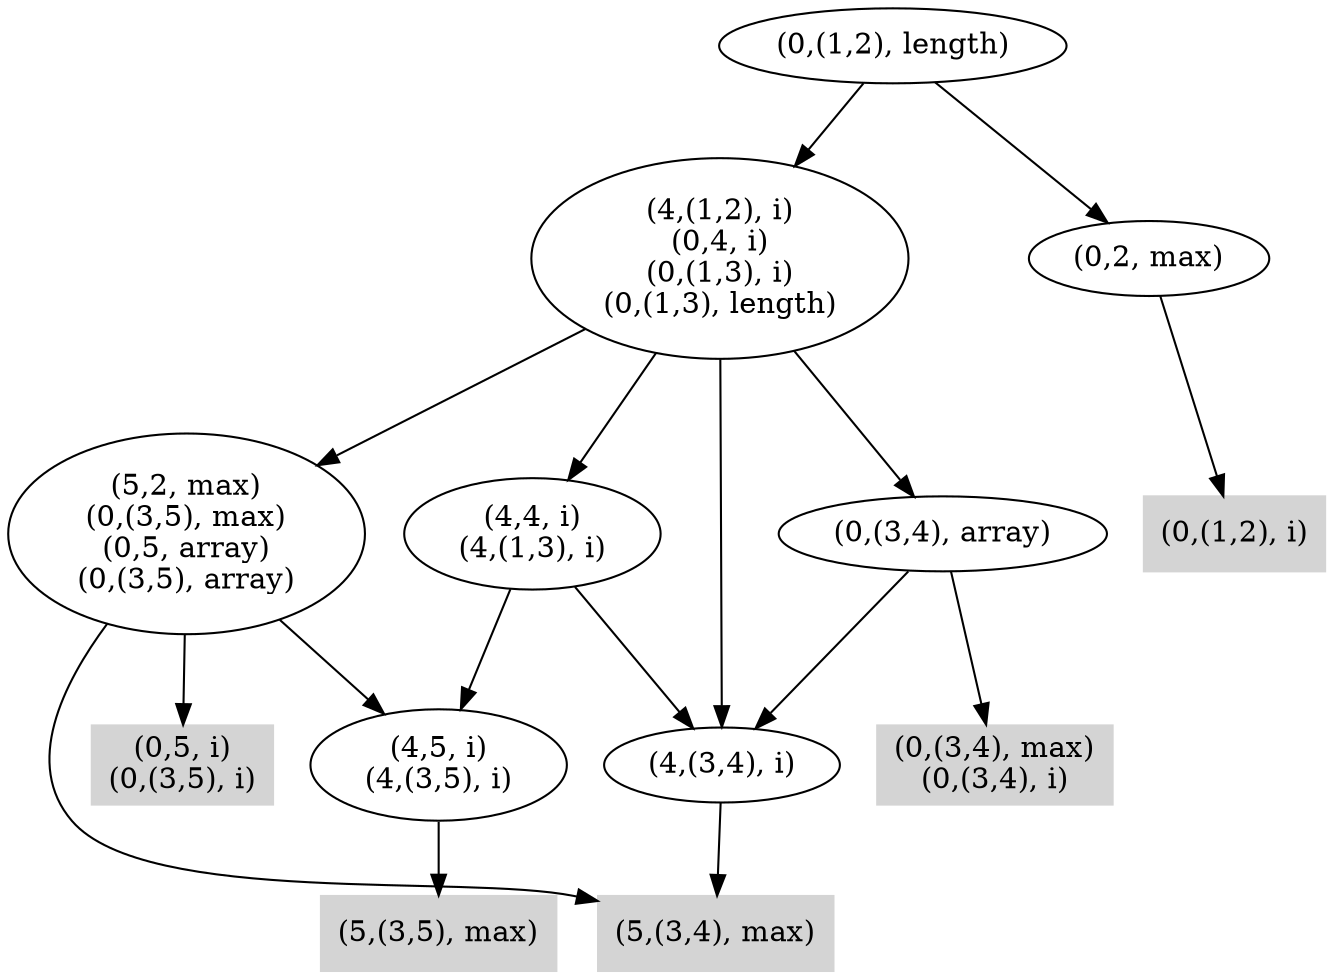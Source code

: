 digraph { 
6522 [shape=box,style=filled,color=".0 .0 .83",label="(0,5, i)\n(0,(3,5), i)"];
6523 [shape=box,style=filled,color=".0 .0 .83",label="(5,(3,5), max)"];
6524 [shape=box,style=filled,color=".0 .0 .83",label="(5,(3,4), max)"];
6525 [label="(4,5, i)\n(4,(3,5), i)"];
6526 [label="(5,2, max)\n(0,(3,5), max)\n(0,5, array)\n(0,(3,5), array)"];
6527 [shape=box,style=filled,color=".0 .0 .83",label="(0,(3,4), max)\n(0,(3,4), i)"];
6528 [label="(4,(3,4), i)"];
6529 [label="(0,(3,4), array)"];
6530 [label="(4,4, i)\n(4,(1,3), i)"];
6531 [label="(4,(1,2), i)\n(0,4, i)\n(0,(1,3), i)\n(0,(1,3), length)"];
6532 [shape=box,style=filled,color=".0 .0 .83",label="(0,(1,2), i)"];
6533 [label="(0,2, max)"];
6534 [label="(0,(1,2), length)"];
6525 -> 6523;
6526 -> 6522;
6526 -> 6524;
6526 -> 6525;
6528 -> 6524;
6529 -> 6527;
6529 -> 6528;
6530 -> 6525;
6530 -> 6528;
6531 -> 6526;
6531 -> 6528;
6531 -> 6529;
6531 -> 6530;
6533 -> 6532;
6534 -> 6531;
6534 -> 6533;
}